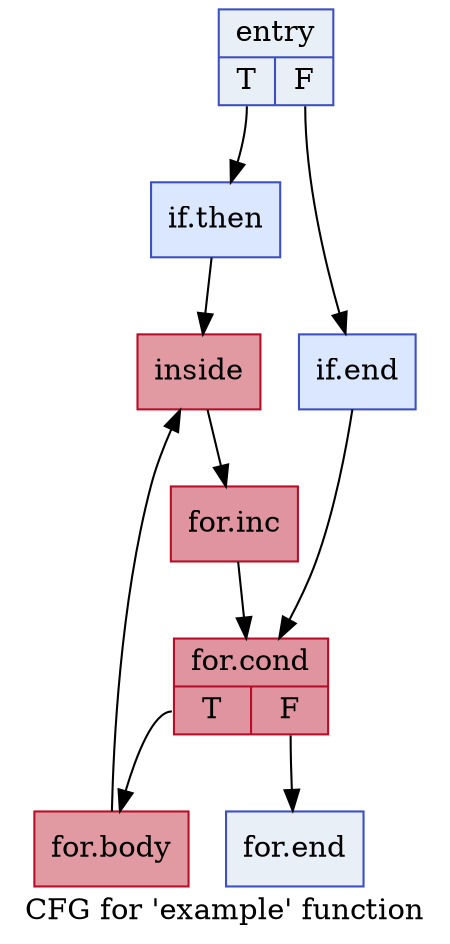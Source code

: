 digraph "CFG for 'example' function" {
	label="CFG for 'example' function";

	Node0 [shape=record,color="#3d50c3ff", style=filled, fillcolor="#cedaeb70",label="{entry|{<s0>T|<s1>F}}"];
	Node0:s0 -> Node1;
	Node0:s1 -> Node2;
	Node1 [shape=record,color="#3d50c3ff", style=filled, fillcolor="#abc8fd70",label="{if.then}"];
	Node1 -> Node3;
	Node2 [shape=record,color="#3d50c3ff", style=filled, fillcolor="#abc8fd70",label="{if.end}"];
	Node2 -> Node4;
	Node4 [shape=record,color="#b70d28ff", style=filled, fillcolor="#b70d2870",label="{for.cond|{<s0>T|<s1>F}}"];
	Node4:s0 -> Node5;
	Node4:s1 -> Node6;
	Node5 [shape=record,color="#b70d28ff", style=filled, fillcolor="#bb1b2c70",label="{for.body}"];
	Node5 -> Node3;
	Node3 [shape=record,color="#b70d28ff", style=filled, fillcolor="#bb1b2c70",label="{inside}"];
	Node3 -> Node7;
	Node7 [shape=record,color="#b70d28ff", style=filled, fillcolor="#b70d2870",label="{for.inc}"];
	Node7 -> Node4;
	Node6 [shape=record,color="#3d50c3ff", style=filled, fillcolor="#cedaeb70",label="{for.end}"];
}
